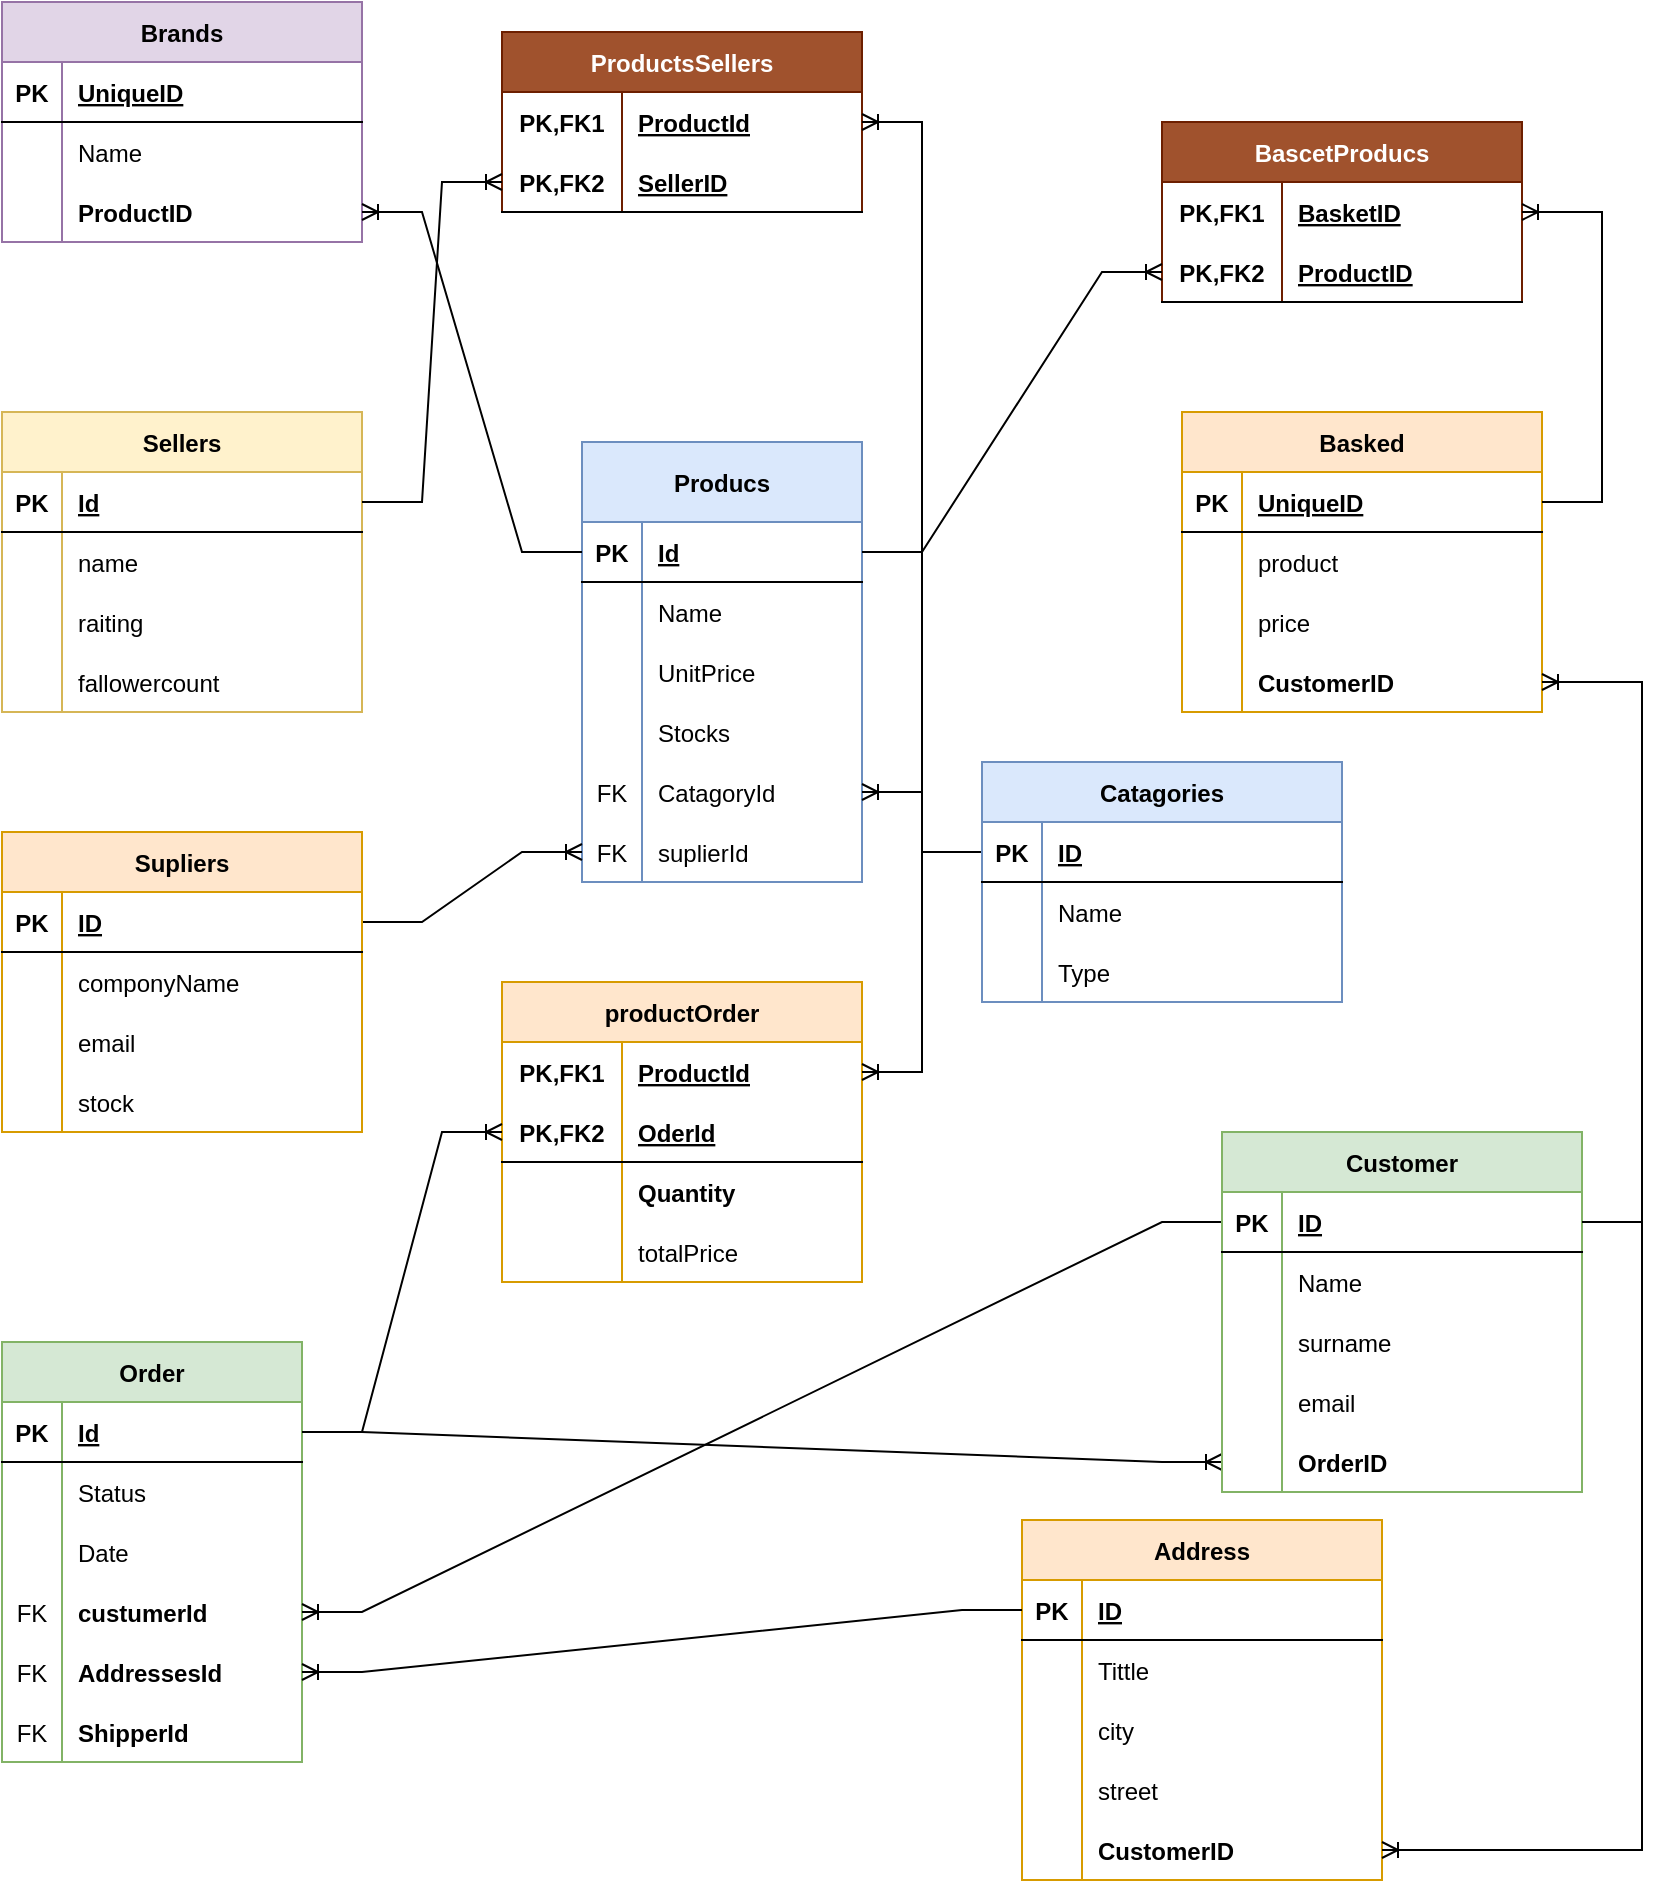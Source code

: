 <mxfile version="20.6.0" type="github">
  <diagram id="Ud2rKPK2SDvE_ar9SEhM" name="Page-1">
    <mxGraphModel dx="865" dy="551" grid="1" gridSize="10" guides="1" tooltips="1" connect="1" arrows="1" fold="1" page="1" pageScale="1" pageWidth="827" pageHeight="1169" math="0" shadow="0">
      <root>
        <mxCell id="0" />
        <mxCell id="1" parent="0" />
        <mxCell id="K5BaJHrYRUYIIiu_ldEa-1" value="Producs" style="shape=table;startSize=40;container=1;collapsible=1;childLayout=tableLayout;fixedRows=1;rowLines=0;fontStyle=1;align=center;resizeLast=1;fillColor=#dae8fc;strokeColor=#6c8ebf;" parent="1" vertex="1">
          <mxGeometry x="300" y="450" width="140" height="220" as="geometry" />
        </mxCell>
        <mxCell id="K5BaJHrYRUYIIiu_ldEa-2" value="" style="shape=tableRow;horizontal=0;startSize=0;swimlaneHead=0;swimlaneBody=0;fillColor=none;collapsible=0;dropTarget=0;points=[[0,0.5],[1,0.5]];portConstraint=eastwest;top=0;left=0;right=0;bottom=1;" parent="K5BaJHrYRUYIIiu_ldEa-1" vertex="1">
          <mxGeometry y="40" width="140" height="30" as="geometry" />
        </mxCell>
        <mxCell id="K5BaJHrYRUYIIiu_ldEa-3" value="PK" style="shape=partialRectangle;connectable=0;fillColor=none;top=0;left=0;bottom=0;right=0;fontStyle=1;overflow=hidden;" parent="K5BaJHrYRUYIIiu_ldEa-2" vertex="1">
          <mxGeometry width="30" height="30" as="geometry">
            <mxRectangle width="30" height="30" as="alternateBounds" />
          </mxGeometry>
        </mxCell>
        <mxCell id="K5BaJHrYRUYIIiu_ldEa-4" value="Id" style="shape=partialRectangle;connectable=0;fillColor=none;top=0;left=0;bottom=0;right=0;align=left;spacingLeft=6;fontStyle=5;overflow=hidden;" parent="K5BaJHrYRUYIIiu_ldEa-2" vertex="1">
          <mxGeometry x="30" width="110" height="30" as="geometry">
            <mxRectangle width="110" height="30" as="alternateBounds" />
          </mxGeometry>
        </mxCell>
        <mxCell id="K5BaJHrYRUYIIiu_ldEa-5" value="" style="shape=tableRow;horizontal=0;startSize=0;swimlaneHead=0;swimlaneBody=0;fillColor=none;collapsible=0;dropTarget=0;points=[[0,0.5],[1,0.5]];portConstraint=eastwest;top=0;left=0;right=0;bottom=0;" parent="K5BaJHrYRUYIIiu_ldEa-1" vertex="1">
          <mxGeometry y="70" width="140" height="30" as="geometry" />
        </mxCell>
        <mxCell id="K5BaJHrYRUYIIiu_ldEa-6" value="" style="shape=partialRectangle;connectable=0;fillColor=none;top=0;left=0;bottom=0;right=0;editable=1;overflow=hidden;" parent="K5BaJHrYRUYIIiu_ldEa-5" vertex="1">
          <mxGeometry width="30" height="30" as="geometry">
            <mxRectangle width="30" height="30" as="alternateBounds" />
          </mxGeometry>
        </mxCell>
        <mxCell id="K5BaJHrYRUYIIiu_ldEa-7" value="Name" style="shape=partialRectangle;connectable=0;fillColor=none;top=0;left=0;bottom=0;right=0;align=left;spacingLeft=6;overflow=hidden;" parent="K5BaJHrYRUYIIiu_ldEa-5" vertex="1">
          <mxGeometry x="30" width="110" height="30" as="geometry">
            <mxRectangle width="110" height="30" as="alternateBounds" />
          </mxGeometry>
        </mxCell>
        <mxCell id="K5BaJHrYRUYIIiu_ldEa-8" value="" style="shape=tableRow;horizontal=0;startSize=0;swimlaneHead=0;swimlaneBody=0;fillColor=none;collapsible=0;dropTarget=0;points=[[0,0.5],[1,0.5]];portConstraint=eastwest;top=0;left=0;right=0;bottom=0;" parent="K5BaJHrYRUYIIiu_ldEa-1" vertex="1">
          <mxGeometry y="100" width="140" height="30" as="geometry" />
        </mxCell>
        <mxCell id="K5BaJHrYRUYIIiu_ldEa-9" value="" style="shape=partialRectangle;connectable=0;fillColor=none;top=0;left=0;bottom=0;right=0;editable=1;overflow=hidden;" parent="K5BaJHrYRUYIIiu_ldEa-8" vertex="1">
          <mxGeometry width="30" height="30" as="geometry">
            <mxRectangle width="30" height="30" as="alternateBounds" />
          </mxGeometry>
        </mxCell>
        <mxCell id="K5BaJHrYRUYIIiu_ldEa-10" value="UnitPrice" style="shape=partialRectangle;connectable=0;fillColor=none;top=0;left=0;bottom=0;right=0;align=left;spacingLeft=6;overflow=hidden;" parent="K5BaJHrYRUYIIiu_ldEa-8" vertex="1">
          <mxGeometry x="30" width="110" height="30" as="geometry">
            <mxRectangle width="110" height="30" as="alternateBounds" />
          </mxGeometry>
        </mxCell>
        <mxCell id="K5BaJHrYRUYIIiu_ldEa-11" value="" style="shape=tableRow;horizontal=0;startSize=0;swimlaneHead=0;swimlaneBody=0;fillColor=none;collapsible=0;dropTarget=0;points=[[0,0.5],[1,0.5]];portConstraint=eastwest;top=0;left=0;right=0;bottom=0;" parent="K5BaJHrYRUYIIiu_ldEa-1" vertex="1">
          <mxGeometry y="130" width="140" height="30" as="geometry" />
        </mxCell>
        <mxCell id="K5BaJHrYRUYIIiu_ldEa-12" value="" style="shape=partialRectangle;connectable=0;fillColor=none;top=0;left=0;bottom=0;right=0;editable=1;overflow=hidden;" parent="K5BaJHrYRUYIIiu_ldEa-11" vertex="1">
          <mxGeometry width="30" height="30" as="geometry">
            <mxRectangle width="30" height="30" as="alternateBounds" />
          </mxGeometry>
        </mxCell>
        <mxCell id="K5BaJHrYRUYIIiu_ldEa-13" value="Stocks" style="shape=partialRectangle;connectable=0;fillColor=none;top=0;left=0;bottom=0;right=0;align=left;spacingLeft=6;overflow=hidden;" parent="K5BaJHrYRUYIIiu_ldEa-11" vertex="1">
          <mxGeometry x="30" width="110" height="30" as="geometry">
            <mxRectangle width="110" height="30" as="alternateBounds" />
          </mxGeometry>
        </mxCell>
        <mxCell id="K5BaJHrYRUYIIiu_ldEa-14" value="" style="shape=tableRow;horizontal=0;startSize=0;swimlaneHead=0;swimlaneBody=0;fillColor=none;collapsible=0;dropTarget=0;points=[[0,0.5],[1,0.5]];portConstraint=eastwest;top=0;left=0;right=0;bottom=0;" parent="K5BaJHrYRUYIIiu_ldEa-1" vertex="1">
          <mxGeometry y="160" width="140" height="30" as="geometry" />
        </mxCell>
        <mxCell id="K5BaJHrYRUYIIiu_ldEa-15" value="FK" style="shape=partialRectangle;connectable=0;fillColor=none;top=0;left=0;bottom=0;right=0;editable=1;overflow=hidden;" parent="K5BaJHrYRUYIIiu_ldEa-14" vertex="1">
          <mxGeometry width="30" height="30" as="geometry">
            <mxRectangle width="30" height="30" as="alternateBounds" />
          </mxGeometry>
        </mxCell>
        <mxCell id="K5BaJHrYRUYIIiu_ldEa-16" value="CatagoryId" style="shape=partialRectangle;connectable=0;fillColor=none;top=0;left=0;bottom=0;right=0;align=left;spacingLeft=6;overflow=hidden;" parent="K5BaJHrYRUYIIiu_ldEa-14" vertex="1">
          <mxGeometry x="30" width="110" height="30" as="geometry">
            <mxRectangle width="110" height="30" as="alternateBounds" />
          </mxGeometry>
        </mxCell>
        <mxCell id="K5BaJHrYRUYIIiu_ldEa-17" value="" style="shape=tableRow;horizontal=0;startSize=0;swimlaneHead=0;swimlaneBody=0;fillColor=none;collapsible=0;dropTarget=0;points=[[0,0.5],[1,0.5]];portConstraint=eastwest;top=0;left=0;right=0;bottom=0;" parent="K5BaJHrYRUYIIiu_ldEa-1" vertex="1">
          <mxGeometry y="190" width="140" height="30" as="geometry" />
        </mxCell>
        <mxCell id="K5BaJHrYRUYIIiu_ldEa-18" value="FK" style="shape=partialRectangle;connectable=0;fillColor=none;top=0;left=0;bottom=0;right=0;editable=1;overflow=hidden;" parent="K5BaJHrYRUYIIiu_ldEa-17" vertex="1">
          <mxGeometry width="30" height="30" as="geometry">
            <mxRectangle width="30" height="30" as="alternateBounds" />
          </mxGeometry>
        </mxCell>
        <mxCell id="K5BaJHrYRUYIIiu_ldEa-19" value="suplierId" style="shape=partialRectangle;connectable=0;fillColor=none;top=0;left=0;bottom=0;right=0;align=left;spacingLeft=6;overflow=hidden;" parent="K5BaJHrYRUYIIiu_ldEa-17" vertex="1">
          <mxGeometry x="30" width="110" height="30" as="geometry">
            <mxRectangle width="110" height="30" as="alternateBounds" />
          </mxGeometry>
        </mxCell>
        <mxCell id="K5BaJHrYRUYIIiu_ldEa-20" value="Order" style="shape=table;startSize=30;container=1;collapsible=1;childLayout=tableLayout;fixedRows=1;rowLines=0;fontStyle=1;align=center;resizeLast=1;fillColor=#d5e8d4;strokeColor=#82b366;" parent="1" vertex="1">
          <mxGeometry x="10" y="900" width="150" height="210" as="geometry" />
        </mxCell>
        <mxCell id="K5BaJHrYRUYIIiu_ldEa-21" value="" style="shape=tableRow;horizontal=0;startSize=0;swimlaneHead=0;swimlaneBody=0;fillColor=none;collapsible=0;dropTarget=0;points=[[0,0.5],[1,0.5]];portConstraint=eastwest;top=0;left=0;right=0;bottom=1;" parent="K5BaJHrYRUYIIiu_ldEa-20" vertex="1">
          <mxGeometry y="30" width="150" height="30" as="geometry" />
        </mxCell>
        <mxCell id="K5BaJHrYRUYIIiu_ldEa-22" value="PK" style="shape=partialRectangle;connectable=0;fillColor=none;top=0;left=0;bottom=0;right=0;fontStyle=1;overflow=hidden;" parent="K5BaJHrYRUYIIiu_ldEa-21" vertex="1">
          <mxGeometry width="30" height="30" as="geometry">
            <mxRectangle width="30" height="30" as="alternateBounds" />
          </mxGeometry>
        </mxCell>
        <mxCell id="K5BaJHrYRUYIIiu_ldEa-23" value="Id" style="shape=partialRectangle;connectable=0;fillColor=none;top=0;left=0;bottom=0;right=0;align=left;spacingLeft=6;fontStyle=5;overflow=hidden;" parent="K5BaJHrYRUYIIiu_ldEa-21" vertex="1">
          <mxGeometry x="30" width="120" height="30" as="geometry">
            <mxRectangle width="120" height="30" as="alternateBounds" />
          </mxGeometry>
        </mxCell>
        <mxCell id="K5BaJHrYRUYIIiu_ldEa-24" value="" style="shape=tableRow;horizontal=0;startSize=0;swimlaneHead=0;swimlaneBody=0;fillColor=none;collapsible=0;dropTarget=0;points=[[0,0.5],[1,0.5]];portConstraint=eastwest;top=0;left=0;right=0;bottom=0;" parent="K5BaJHrYRUYIIiu_ldEa-20" vertex="1">
          <mxGeometry y="60" width="150" height="30" as="geometry" />
        </mxCell>
        <mxCell id="K5BaJHrYRUYIIiu_ldEa-25" value="" style="shape=partialRectangle;connectable=0;fillColor=none;top=0;left=0;bottom=0;right=0;editable=1;overflow=hidden;" parent="K5BaJHrYRUYIIiu_ldEa-24" vertex="1">
          <mxGeometry width="30" height="30" as="geometry">
            <mxRectangle width="30" height="30" as="alternateBounds" />
          </mxGeometry>
        </mxCell>
        <mxCell id="K5BaJHrYRUYIIiu_ldEa-26" value="Status" style="shape=partialRectangle;connectable=0;fillColor=none;top=0;left=0;bottom=0;right=0;align=left;spacingLeft=6;overflow=hidden;" parent="K5BaJHrYRUYIIiu_ldEa-24" vertex="1">
          <mxGeometry x="30" width="120" height="30" as="geometry">
            <mxRectangle width="120" height="30" as="alternateBounds" />
          </mxGeometry>
        </mxCell>
        <mxCell id="K5BaJHrYRUYIIiu_ldEa-27" value="" style="shape=tableRow;horizontal=0;startSize=0;swimlaneHead=0;swimlaneBody=0;fillColor=none;collapsible=0;dropTarget=0;points=[[0,0.5],[1,0.5]];portConstraint=eastwest;top=0;left=0;right=0;bottom=0;" parent="K5BaJHrYRUYIIiu_ldEa-20" vertex="1">
          <mxGeometry y="90" width="150" height="30" as="geometry" />
        </mxCell>
        <mxCell id="K5BaJHrYRUYIIiu_ldEa-28" value="" style="shape=partialRectangle;connectable=0;fillColor=none;top=0;left=0;bottom=0;right=0;editable=1;overflow=hidden;" parent="K5BaJHrYRUYIIiu_ldEa-27" vertex="1">
          <mxGeometry width="30" height="30" as="geometry">
            <mxRectangle width="30" height="30" as="alternateBounds" />
          </mxGeometry>
        </mxCell>
        <mxCell id="K5BaJHrYRUYIIiu_ldEa-29" value="Date" style="shape=partialRectangle;connectable=0;fillColor=none;top=0;left=0;bottom=0;right=0;align=left;spacingLeft=6;overflow=hidden;" parent="K5BaJHrYRUYIIiu_ldEa-27" vertex="1">
          <mxGeometry x="30" width="120" height="30" as="geometry">
            <mxRectangle width="120" height="30" as="alternateBounds" />
          </mxGeometry>
        </mxCell>
        <mxCell id="K5BaJHrYRUYIIiu_ldEa-30" value="" style="shape=tableRow;horizontal=0;startSize=0;swimlaneHead=0;swimlaneBody=0;fillColor=none;collapsible=0;dropTarget=0;points=[[0,0.5],[1,0.5]];portConstraint=eastwest;top=0;left=0;right=0;bottom=0;" parent="K5BaJHrYRUYIIiu_ldEa-20" vertex="1">
          <mxGeometry y="120" width="150" height="30" as="geometry" />
        </mxCell>
        <mxCell id="K5BaJHrYRUYIIiu_ldEa-31" value="FK" style="shape=partialRectangle;connectable=0;fillColor=none;top=0;left=0;bottom=0;right=0;editable=1;overflow=hidden;" parent="K5BaJHrYRUYIIiu_ldEa-30" vertex="1">
          <mxGeometry width="30" height="30" as="geometry">
            <mxRectangle width="30" height="30" as="alternateBounds" />
          </mxGeometry>
        </mxCell>
        <mxCell id="K5BaJHrYRUYIIiu_ldEa-32" value="custumerId" style="shape=partialRectangle;connectable=0;fillColor=none;top=0;left=0;bottom=0;right=0;align=left;spacingLeft=6;overflow=hidden;fontStyle=1" parent="K5BaJHrYRUYIIiu_ldEa-30" vertex="1">
          <mxGeometry x="30" width="120" height="30" as="geometry">
            <mxRectangle width="120" height="30" as="alternateBounds" />
          </mxGeometry>
        </mxCell>
        <mxCell id="K5BaJHrYRUYIIiu_ldEa-33" value="" style="shape=tableRow;horizontal=0;startSize=0;swimlaneHead=0;swimlaneBody=0;fillColor=none;collapsible=0;dropTarget=0;points=[[0,0.5],[1,0.5]];portConstraint=eastwest;top=0;left=0;right=0;bottom=0;" parent="K5BaJHrYRUYIIiu_ldEa-20" vertex="1">
          <mxGeometry y="150" width="150" height="30" as="geometry" />
        </mxCell>
        <mxCell id="K5BaJHrYRUYIIiu_ldEa-34" value="FK" style="shape=partialRectangle;connectable=0;fillColor=none;top=0;left=0;bottom=0;right=0;editable=1;overflow=hidden;" parent="K5BaJHrYRUYIIiu_ldEa-33" vertex="1">
          <mxGeometry width="30" height="30" as="geometry">
            <mxRectangle width="30" height="30" as="alternateBounds" />
          </mxGeometry>
        </mxCell>
        <mxCell id="K5BaJHrYRUYIIiu_ldEa-35" value="AddressesId" style="shape=partialRectangle;connectable=0;fillColor=none;top=0;left=0;bottom=0;right=0;align=left;spacingLeft=6;overflow=hidden;fontStyle=1" parent="K5BaJHrYRUYIIiu_ldEa-33" vertex="1">
          <mxGeometry x="30" width="120" height="30" as="geometry">
            <mxRectangle width="120" height="30" as="alternateBounds" />
          </mxGeometry>
        </mxCell>
        <mxCell id="K5BaJHrYRUYIIiu_ldEa-36" value="" style="shape=tableRow;horizontal=0;startSize=0;swimlaneHead=0;swimlaneBody=0;fillColor=none;collapsible=0;dropTarget=0;points=[[0,0.5],[1,0.5]];portConstraint=eastwest;top=0;left=0;right=0;bottom=0;" parent="K5BaJHrYRUYIIiu_ldEa-20" vertex="1">
          <mxGeometry y="180" width="150" height="30" as="geometry" />
        </mxCell>
        <mxCell id="K5BaJHrYRUYIIiu_ldEa-37" value="FK" style="shape=partialRectangle;connectable=0;fillColor=none;top=0;left=0;bottom=0;right=0;editable=1;overflow=hidden;" parent="K5BaJHrYRUYIIiu_ldEa-36" vertex="1">
          <mxGeometry width="30" height="30" as="geometry">
            <mxRectangle width="30" height="30" as="alternateBounds" />
          </mxGeometry>
        </mxCell>
        <mxCell id="K5BaJHrYRUYIIiu_ldEa-38" value="ShipperId" style="shape=partialRectangle;connectable=0;fillColor=none;top=0;left=0;bottom=0;right=0;align=left;spacingLeft=6;overflow=hidden;fontStyle=1" parent="K5BaJHrYRUYIIiu_ldEa-36" vertex="1">
          <mxGeometry x="30" width="120" height="30" as="geometry">
            <mxRectangle width="120" height="30" as="alternateBounds" />
          </mxGeometry>
        </mxCell>
        <mxCell id="K5BaJHrYRUYIIiu_ldEa-93" value="BascetProducs" style="shape=table;startSize=30;container=1;collapsible=1;childLayout=tableLayout;fixedRows=1;rowLines=0;fontStyle=1;align=center;resizeLast=1;fillColor=#a0522d;fontColor=#ffffff;strokeColor=#6D1F00;" parent="1" vertex="1">
          <mxGeometry x="590" y="290" width="180" height="90" as="geometry" />
        </mxCell>
        <mxCell id="K5BaJHrYRUYIIiu_ldEa-94" value="" style="shape=tableRow;horizontal=0;startSize=0;swimlaneHead=0;swimlaneBody=0;fillColor=none;collapsible=0;dropTarget=0;points=[[0,0.5],[1,0.5]];portConstraint=eastwest;top=0;left=0;right=0;bottom=0;" parent="K5BaJHrYRUYIIiu_ldEa-93" vertex="1">
          <mxGeometry y="30" width="180" height="30" as="geometry" />
        </mxCell>
        <mxCell id="K5BaJHrYRUYIIiu_ldEa-95" value="PK,FK1" style="shape=partialRectangle;connectable=0;fillColor=none;top=0;left=0;bottom=0;right=0;fontStyle=1;overflow=hidden;" parent="K5BaJHrYRUYIIiu_ldEa-94" vertex="1">
          <mxGeometry width="60" height="30" as="geometry">
            <mxRectangle width="60" height="30" as="alternateBounds" />
          </mxGeometry>
        </mxCell>
        <mxCell id="K5BaJHrYRUYIIiu_ldEa-96" value="BasketID" style="shape=partialRectangle;connectable=0;fillColor=none;top=0;left=0;bottom=0;right=0;align=left;spacingLeft=6;fontStyle=5;overflow=hidden;" parent="K5BaJHrYRUYIIiu_ldEa-94" vertex="1">
          <mxGeometry x="60" width="120" height="30" as="geometry">
            <mxRectangle width="120" height="30" as="alternateBounds" />
          </mxGeometry>
        </mxCell>
        <mxCell id="K5BaJHrYRUYIIiu_ldEa-97" value="" style="shape=tableRow;horizontal=0;startSize=0;swimlaneHead=0;swimlaneBody=0;fillColor=none;collapsible=0;dropTarget=0;points=[[0,0.5],[1,0.5]];portConstraint=eastwest;top=0;left=0;right=0;bottom=1;" parent="K5BaJHrYRUYIIiu_ldEa-93" vertex="1">
          <mxGeometry y="60" width="180" height="30" as="geometry" />
        </mxCell>
        <mxCell id="K5BaJHrYRUYIIiu_ldEa-98" value="PK,FK2" style="shape=partialRectangle;connectable=0;fillColor=none;top=0;left=0;bottom=0;right=0;fontStyle=1;overflow=hidden;" parent="K5BaJHrYRUYIIiu_ldEa-97" vertex="1">
          <mxGeometry width="60" height="30" as="geometry">
            <mxRectangle width="60" height="30" as="alternateBounds" />
          </mxGeometry>
        </mxCell>
        <mxCell id="K5BaJHrYRUYIIiu_ldEa-99" value="ProductID" style="shape=partialRectangle;connectable=0;fillColor=none;top=0;left=0;bottom=0;right=0;align=left;spacingLeft=6;fontStyle=5;overflow=hidden;" parent="K5BaJHrYRUYIIiu_ldEa-97" vertex="1">
          <mxGeometry x="60" width="120" height="30" as="geometry">
            <mxRectangle width="120" height="30" as="alternateBounds" />
          </mxGeometry>
        </mxCell>
        <mxCell id="K5BaJHrYRUYIIiu_ldEa-119" value="Address" style="shape=table;startSize=30;container=1;collapsible=1;childLayout=tableLayout;fixedRows=1;rowLines=0;fontStyle=1;align=center;resizeLast=1;fillColor=#ffe6cc;strokeColor=#d79b00;" parent="1" vertex="1">
          <mxGeometry x="520" y="989" width="180" height="180" as="geometry" />
        </mxCell>
        <mxCell id="K5BaJHrYRUYIIiu_ldEa-120" value="" style="shape=tableRow;horizontal=0;startSize=0;swimlaneHead=0;swimlaneBody=0;fillColor=none;collapsible=0;dropTarget=0;points=[[0,0.5],[1,0.5]];portConstraint=eastwest;top=0;left=0;right=0;bottom=1;" parent="K5BaJHrYRUYIIiu_ldEa-119" vertex="1">
          <mxGeometry y="30" width="180" height="30" as="geometry" />
        </mxCell>
        <mxCell id="K5BaJHrYRUYIIiu_ldEa-121" value="PK" style="shape=partialRectangle;connectable=0;fillColor=none;top=0;left=0;bottom=0;right=0;fontStyle=1;overflow=hidden;" parent="K5BaJHrYRUYIIiu_ldEa-120" vertex="1">
          <mxGeometry width="30" height="30" as="geometry">
            <mxRectangle width="30" height="30" as="alternateBounds" />
          </mxGeometry>
        </mxCell>
        <mxCell id="K5BaJHrYRUYIIiu_ldEa-122" value="ID" style="shape=partialRectangle;connectable=0;fillColor=none;top=0;left=0;bottom=0;right=0;align=left;spacingLeft=6;fontStyle=5;overflow=hidden;" parent="K5BaJHrYRUYIIiu_ldEa-120" vertex="1">
          <mxGeometry x="30" width="150" height="30" as="geometry">
            <mxRectangle width="150" height="30" as="alternateBounds" />
          </mxGeometry>
        </mxCell>
        <mxCell id="K5BaJHrYRUYIIiu_ldEa-123" value="" style="shape=tableRow;horizontal=0;startSize=0;swimlaneHead=0;swimlaneBody=0;fillColor=none;collapsible=0;dropTarget=0;points=[[0,0.5],[1,0.5]];portConstraint=eastwest;top=0;left=0;right=0;bottom=0;" parent="K5BaJHrYRUYIIiu_ldEa-119" vertex="1">
          <mxGeometry y="60" width="180" height="30" as="geometry" />
        </mxCell>
        <mxCell id="K5BaJHrYRUYIIiu_ldEa-124" value="" style="shape=partialRectangle;connectable=0;fillColor=none;top=0;left=0;bottom=0;right=0;editable=1;overflow=hidden;" parent="K5BaJHrYRUYIIiu_ldEa-123" vertex="1">
          <mxGeometry width="30" height="30" as="geometry">
            <mxRectangle width="30" height="30" as="alternateBounds" />
          </mxGeometry>
        </mxCell>
        <mxCell id="K5BaJHrYRUYIIiu_ldEa-125" value="Tittle" style="shape=partialRectangle;connectable=0;fillColor=none;top=0;left=0;bottom=0;right=0;align=left;spacingLeft=6;overflow=hidden;" parent="K5BaJHrYRUYIIiu_ldEa-123" vertex="1">
          <mxGeometry x="30" width="150" height="30" as="geometry">
            <mxRectangle width="150" height="30" as="alternateBounds" />
          </mxGeometry>
        </mxCell>
        <mxCell id="K5BaJHrYRUYIIiu_ldEa-126" value="" style="shape=tableRow;horizontal=0;startSize=0;swimlaneHead=0;swimlaneBody=0;fillColor=none;collapsible=0;dropTarget=0;points=[[0,0.5],[1,0.5]];portConstraint=eastwest;top=0;left=0;right=0;bottom=0;" parent="K5BaJHrYRUYIIiu_ldEa-119" vertex="1">
          <mxGeometry y="90" width="180" height="30" as="geometry" />
        </mxCell>
        <mxCell id="K5BaJHrYRUYIIiu_ldEa-127" value="" style="shape=partialRectangle;connectable=0;fillColor=none;top=0;left=0;bottom=0;right=0;editable=1;overflow=hidden;" parent="K5BaJHrYRUYIIiu_ldEa-126" vertex="1">
          <mxGeometry width="30" height="30" as="geometry">
            <mxRectangle width="30" height="30" as="alternateBounds" />
          </mxGeometry>
        </mxCell>
        <mxCell id="K5BaJHrYRUYIIiu_ldEa-128" value="city" style="shape=partialRectangle;connectable=0;fillColor=none;top=0;left=0;bottom=0;right=0;align=left;spacingLeft=6;overflow=hidden;" parent="K5BaJHrYRUYIIiu_ldEa-126" vertex="1">
          <mxGeometry x="30" width="150" height="30" as="geometry">
            <mxRectangle width="150" height="30" as="alternateBounds" />
          </mxGeometry>
        </mxCell>
        <mxCell id="K5BaJHrYRUYIIiu_ldEa-129" value="" style="shape=tableRow;horizontal=0;startSize=0;swimlaneHead=0;swimlaneBody=0;fillColor=none;collapsible=0;dropTarget=0;points=[[0,0.5],[1,0.5]];portConstraint=eastwest;top=0;left=0;right=0;bottom=0;" parent="K5BaJHrYRUYIIiu_ldEa-119" vertex="1">
          <mxGeometry y="120" width="180" height="30" as="geometry" />
        </mxCell>
        <mxCell id="K5BaJHrYRUYIIiu_ldEa-130" value="" style="shape=partialRectangle;connectable=0;fillColor=none;top=0;left=0;bottom=0;right=0;editable=1;overflow=hidden;" parent="K5BaJHrYRUYIIiu_ldEa-129" vertex="1">
          <mxGeometry width="30" height="30" as="geometry">
            <mxRectangle width="30" height="30" as="alternateBounds" />
          </mxGeometry>
        </mxCell>
        <mxCell id="K5BaJHrYRUYIIiu_ldEa-131" value="street" style="shape=partialRectangle;connectable=0;fillColor=none;top=0;left=0;bottom=0;right=0;align=left;spacingLeft=6;overflow=hidden;" parent="K5BaJHrYRUYIIiu_ldEa-129" vertex="1">
          <mxGeometry x="30" width="150" height="30" as="geometry">
            <mxRectangle width="150" height="30" as="alternateBounds" />
          </mxGeometry>
        </mxCell>
        <mxCell id="K5BaJHrYRUYIIiu_ldEa-236" value="" style="shape=tableRow;horizontal=0;startSize=0;swimlaneHead=0;swimlaneBody=0;fillColor=none;collapsible=0;dropTarget=0;points=[[0,0.5],[1,0.5]];portConstraint=eastwest;top=0;left=0;right=0;bottom=0;" parent="K5BaJHrYRUYIIiu_ldEa-119" vertex="1">
          <mxGeometry y="150" width="180" height="30" as="geometry" />
        </mxCell>
        <mxCell id="K5BaJHrYRUYIIiu_ldEa-237" value="" style="shape=partialRectangle;connectable=0;fillColor=none;top=0;left=0;bottom=0;right=0;editable=1;overflow=hidden;" parent="K5BaJHrYRUYIIiu_ldEa-236" vertex="1">
          <mxGeometry width="30" height="30" as="geometry">
            <mxRectangle width="30" height="30" as="alternateBounds" />
          </mxGeometry>
        </mxCell>
        <mxCell id="K5BaJHrYRUYIIiu_ldEa-238" value="CustomerID" style="shape=partialRectangle;connectable=0;fillColor=none;top=0;left=0;bottom=0;right=0;align=left;spacingLeft=6;overflow=hidden;fontStyle=1" parent="K5BaJHrYRUYIIiu_ldEa-236" vertex="1">
          <mxGeometry x="30" width="150" height="30" as="geometry">
            <mxRectangle width="150" height="30" as="alternateBounds" />
          </mxGeometry>
        </mxCell>
        <mxCell id="kabIu7NqHB5DfWP7d_qM-1" style="edgeStyle=orthogonalEdgeStyle;rounded=0;orthogonalLoop=1;jettySize=auto;html=1;exitX=1;exitY=0.5;exitDx=0;exitDy=0;" parent="K5BaJHrYRUYIIiu_ldEa-119" source="K5BaJHrYRUYIIiu_ldEa-236" target="K5BaJHrYRUYIIiu_ldEa-236" edge="1">
          <mxGeometry relative="1" as="geometry" />
        </mxCell>
        <mxCell id="K5BaJHrYRUYIIiu_ldEa-161" value="Sellers" style="shape=table;startSize=30;container=1;collapsible=1;childLayout=tableLayout;fixedRows=1;rowLines=0;fontStyle=1;align=center;resizeLast=1;fillColor=#fff2cc;strokeColor=#d6b656;" parent="1" vertex="1">
          <mxGeometry x="10" y="435" width="180" height="150" as="geometry" />
        </mxCell>
        <mxCell id="K5BaJHrYRUYIIiu_ldEa-162" value="" style="shape=tableRow;horizontal=0;startSize=0;swimlaneHead=0;swimlaneBody=0;fillColor=none;collapsible=0;dropTarget=0;points=[[0,0.5],[1,0.5]];portConstraint=eastwest;top=0;left=0;right=0;bottom=1;" parent="K5BaJHrYRUYIIiu_ldEa-161" vertex="1">
          <mxGeometry y="30" width="180" height="30" as="geometry" />
        </mxCell>
        <mxCell id="K5BaJHrYRUYIIiu_ldEa-163" value="PK" style="shape=partialRectangle;connectable=0;fillColor=none;top=0;left=0;bottom=0;right=0;fontStyle=1;overflow=hidden;" parent="K5BaJHrYRUYIIiu_ldEa-162" vertex="1">
          <mxGeometry width="30" height="30" as="geometry">
            <mxRectangle width="30" height="30" as="alternateBounds" />
          </mxGeometry>
        </mxCell>
        <mxCell id="K5BaJHrYRUYIIiu_ldEa-164" value="Id" style="shape=partialRectangle;connectable=0;fillColor=none;top=0;left=0;bottom=0;right=0;align=left;spacingLeft=6;fontStyle=5;overflow=hidden;" parent="K5BaJHrYRUYIIiu_ldEa-162" vertex="1">
          <mxGeometry x="30" width="150" height="30" as="geometry">
            <mxRectangle width="150" height="30" as="alternateBounds" />
          </mxGeometry>
        </mxCell>
        <mxCell id="K5BaJHrYRUYIIiu_ldEa-165" value="" style="shape=tableRow;horizontal=0;startSize=0;swimlaneHead=0;swimlaneBody=0;fillColor=none;collapsible=0;dropTarget=0;points=[[0,0.5],[1,0.5]];portConstraint=eastwest;top=0;left=0;right=0;bottom=0;" parent="K5BaJHrYRUYIIiu_ldEa-161" vertex="1">
          <mxGeometry y="60" width="180" height="30" as="geometry" />
        </mxCell>
        <mxCell id="K5BaJHrYRUYIIiu_ldEa-166" value="" style="shape=partialRectangle;connectable=0;fillColor=none;top=0;left=0;bottom=0;right=0;editable=1;overflow=hidden;" parent="K5BaJHrYRUYIIiu_ldEa-165" vertex="1">
          <mxGeometry width="30" height="30" as="geometry">
            <mxRectangle width="30" height="30" as="alternateBounds" />
          </mxGeometry>
        </mxCell>
        <mxCell id="K5BaJHrYRUYIIiu_ldEa-167" value="name" style="shape=partialRectangle;connectable=0;fillColor=none;top=0;left=0;bottom=0;right=0;align=left;spacingLeft=6;overflow=hidden;" parent="K5BaJHrYRUYIIiu_ldEa-165" vertex="1">
          <mxGeometry x="30" width="150" height="30" as="geometry">
            <mxRectangle width="150" height="30" as="alternateBounds" />
          </mxGeometry>
        </mxCell>
        <mxCell id="K5BaJHrYRUYIIiu_ldEa-168" value="" style="shape=tableRow;horizontal=0;startSize=0;swimlaneHead=0;swimlaneBody=0;fillColor=none;collapsible=0;dropTarget=0;points=[[0,0.5],[1,0.5]];portConstraint=eastwest;top=0;left=0;right=0;bottom=0;" parent="K5BaJHrYRUYIIiu_ldEa-161" vertex="1">
          <mxGeometry y="90" width="180" height="30" as="geometry" />
        </mxCell>
        <mxCell id="K5BaJHrYRUYIIiu_ldEa-169" value="" style="shape=partialRectangle;connectable=0;fillColor=none;top=0;left=0;bottom=0;right=0;editable=1;overflow=hidden;" parent="K5BaJHrYRUYIIiu_ldEa-168" vertex="1">
          <mxGeometry width="30" height="30" as="geometry">
            <mxRectangle width="30" height="30" as="alternateBounds" />
          </mxGeometry>
        </mxCell>
        <mxCell id="K5BaJHrYRUYIIiu_ldEa-170" value="raiting" style="shape=partialRectangle;connectable=0;fillColor=none;top=0;left=0;bottom=0;right=0;align=left;spacingLeft=6;overflow=hidden;" parent="K5BaJHrYRUYIIiu_ldEa-168" vertex="1">
          <mxGeometry x="30" width="150" height="30" as="geometry">
            <mxRectangle width="150" height="30" as="alternateBounds" />
          </mxGeometry>
        </mxCell>
        <mxCell id="K5BaJHrYRUYIIiu_ldEa-171" value="" style="shape=tableRow;horizontal=0;startSize=0;swimlaneHead=0;swimlaneBody=0;fillColor=none;collapsible=0;dropTarget=0;points=[[0,0.5],[1,0.5]];portConstraint=eastwest;top=0;left=0;right=0;bottom=0;" parent="K5BaJHrYRUYIIiu_ldEa-161" vertex="1">
          <mxGeometry y="120" width="180" height="30" as="geometry" />
        </mxCell>
        <mxCell id="K5BaJHrYRUYIIiu_ldEa-172" value="" style="shape=partialRectangle;connectable=0;fillColor=none;top=0;left=0;bottom=0;right=0;editable=1;overflow=hidden;" parent="K5BaJHrYRUYIIiu_ldEa-171" vertex="1">
          <mxGeometry width="30" height="30" as="geometry">
            <mxRectangle width="30" height="30" as="alternateBounds" />
          </mxGeometry>
        </mxCell>
        <mxCell id="K5BaJHrYRUYIIiu_ldEa-173" value="fallowercount" style="shape=partialRectangle;connectable=0;fillColor=none;top=0;left=0;bottom=0;right=0;align=left;spacingLeft=6;overflow=hidden;" parent="K5BaJHrYRUYIIiu_ldEa-171" vertex="1">
          <mxGeometry x="30" width="150" height="30" as="geometry">
            <mxRectangle width="150" height="30" as="alternateBounds" />
          </mxGeometry>
        </mxCell>
        <mxCell id="K5BaJHrYRUYIIiu_ldEa-174" value="Brands" style="shape=table;startSize=30;container=1;collapsible=1;childLayout=tableLayout;fixedRows=1;rowLines=0;fontStyle=1;align=center;resizeLast=1;fillColor=#e1d5e7;strokeColor=#9673a6;" parent="1" vertex="1">
          <mxGeometry x="10" y="230" width="180" height="120" as="geometry" />
        </mxCell>
        <mxCell id="K5BaJHrYRUYIIiu_ldEa-175" value="" style="shape=tableRow;horizontal=0;startSize=0;swimlaneHead=0;swimlaneBody=0;fillColor=none;collapsible=0;dropTarget=0;points=[[0,0.5],[1,0.5]];portConstraint=eastwest;top=0;left=0;right=0;bottom=1;" parent="K5BaJHrYRUYIIiu_ldEa-174" vertex="1">
          <mxGeometry y="30" width="180" height="30" as="geometry" />
        </mxCell>
        <mxCell id="K5BaJHrYRUYIIiu_ldEa-176" value="PK" style="shape=partialRectangle;connectable=0;fillColor=none;top=0;left=0;bottom=0;right=0;fontStyle=1;overflow=hidden;" parent="K5BaJHrYRUYIIiu_ldEa-175" vertex="1">
          <mxGeometry width="30" height="30" as="geometry">
            <mxRectangle width="30" height="30" as="alternateBounds" />
          </mxGeometry>
        </mxCell>
        <mxCell id="K5BaJHrYRUYIIiu_ldEa-177" value="UniqueID" style="shape=partialRectangle;connectable=0;fillColor=none;top=0;left=0;bottom=0;right=0;align=left;spacingLeft=6;fontStyle=5;overflow=hidden;" parent="K5BaJHrYRUYIIiu_ldEa-175" vertex="1">
          <mxGeometry x="30" width="150" height="30" as="geometry">
            <mxRectangle width="150" height="30" as="alternateBounds" />
          </mxGeometry>
        </mxCell>
        <mxCell id="K5BaJHrYRUYIIiu_ldEa-178" value="" style="shape=tableRow;horizontal=0;startSize=0;swimlaneHead=0;swimlaneBody=0;fillColor=none;collapsible=0;dropTarget=0;points=[[0,0.5],[1,0.5]];portConstraint=eastwest;top=0;left=0;right=0;bottom=0;" parent="K5BaJHrYRUYIIiu_ldEa-174" vertex="1">
          <mxGeometry y="60" width="180" height="30" as="geometry" />
        </mxCell>
        <mxCell id="K5BaJHrYRUYIIiu_ldEa-179" value="" style="shape=partialRectangle;connectable=0;fillColor=none;top=0;left=0;bottom=0;right=0;editable=1;overflow=hidden;" parent="K5BaJHrYRUYIIiu_ldEa-178" vertex="1">
          <mxGeometry width="30" height="30" as="geometry">
            <mxRectangle width="30" height="30" as="alternateBounds" />
          </mxGeometry>
        </mxCell>
        <mxCell id="K5BaJHrYRUYIIiu_ldEa-180" value="Name" style="shape=partialRectangle;connectable=0;fillColor=none;top=0;left=0;bottom=0;right=0;align=left;spacingLeft=6;overflow=hidden;" parent="K5BaJHrYRUYIIiu_ldEa-178" vertex="1">
          <mxGeometry x="30" width="150" height="30" as="geometry">
            <mxRectangle width="150" height="30" as="alternateBounds" />
          </mxGeometry>
        </mxCell>
        <mxCell id="K5BaJHrYRUYIIiu_ldEa-181" value="" style="shape=tableRow;horizontal=0;startSize=0;swimlaneHead=0;swimlaneBody=0;fillColor=none;collapsible=0;dropTarget=0;points=[[0,0.5],[1,0.5]];portConstraint=eastwest;top=0;left=0;right=0;bottom=0;" parent="K5BaJHrYRUYIIiu_ldEa-174" vertex="1">
          <mxGeometry y="90" width="180" height="30" as="geometry" />
        </mxCell>
        <mxCell id="K5BaJHrYRUYIIiu_ldEa-182" value="" style="shape=partialRectangle;connectable=0;fillColor=none;top=0;left=0;bottom=0;right=0;editable=1;overflow=hidden;" parent="K5BaJHrYRUYIIiu_ldEa-181" vertex="1">
          <mxGeometry width="30" height="30" as="geometry">
            <mxRectangle width="30" height="30" as="alternateBounds" />
          </mxGeometry>
        </mxCell>
        <mxCell id="K5BaJHrYRUYIIiu_ldEa-183" value="ProductID" style="shape=partialRectangle;connectable=0;fillColor=none;top=0;left=0;bottom=0;right=0;align=left;spacingLeft=6;overflow=hidden;fontStyle=1" parent="K5BaJHrYRUYIIiu_ldEa-181" vertex="1">
          <mxGeometry x="30" width="150" height="30" as="geometry">
            <mxRectangle width="150" height="30" as="alternateBounds" />
          </mxGeometry>
        </mxCell>
        <mxCell id="K5BaJHrYRUYIIiu_ldEa-200" value="Basked" style="shape=table;startSize=30;container=1;collapsible=1;childLayout=tableLayout;fixedRows=1;rowLines=0;fontStyle=1;align=center;resizeLast=1;fillColor=#ffe6cc;strokeColor=#d79b00;" parent="1" vertex="1">
          <mxGeometry x="600" y="435" width="180" height="150" as="geometry" />
        </mxCell>
        <mxCell id="K5BaJHrYRUYIIiu_ldEa-201" value="" style="shape=tableRow;horizontal=0;startSize=0;swimlaneHead=0;swimlaneBody=0;fillColor=none;collapsible=0;dropTarget=0;points=[[0,0.5],[1,0.5]];portConstraint=eastwest;top=0;left=0;right=0;bottom=1;" parent="K5BaJHrYRUYIIiu_ldEa-200" vertex="1">
          <mxGeometry y="30" width="180" height="30" as="geometry" />
        </mxCell>
        <mxCell id="K5BaJHrYRUYIIiu_ldEa-202" value="PK" style="shape=partialRectangle;connectable=0;fillColor=none;top=0;left=0;bottom=0;right=0;fontStyle=1;overflow=hidden;" parent="K5BaJHrYRUYIIiu_ldEa-201" vertex="1">
          <mxGeometry width="30" height="30" as="geometry">
            <mxRectangle width="30" height="30" as="alternateBounds" />
          </mxGeometry>
        </mxCell>
        <mxCell id="K5BaJHrYRUYIIiu_ldEa-203" value="UniqueID" style="shape=partialRectangle;connectable=0;fillColor=none;top=0;left=0;bottom=0;right=0;align=left;spacingLeft=6;fontStyle=5;overflow=hidden;" parent="K5BaJHrYRUYIIiu_ldEa-201" vertex="1">
          <mxGeometry x="30" width="150" height="30" as="geometry">
            <mxRectangle width="150" height="30" as="alternateBounds" />
          </mxGeometry>
        </mxCell>
        <mxCell id="K5BaJHrYRUYIIiu_ldEa-204" value="" style="shape=tableRow;horizontal=0;startSize=0;swimlaneHead=0;swimlaneBody=0;fillColor=none;collapsible=0;dropTarget=0;points=[[0,0.5],[1,0.5]];portConstraint=eastwest;top=0;left=0;right=0;bottom=0;" parent="K5BaJHrYRUYIIiu_ldEa-200" vertex="1">
          <mxGeometry y="60" width="180" height="30" as="geometry" />
        </mxCell>
        <mxCell id="K5BaJHrYRUYIIiu_ldEa-205" value="" style="shape=partialRectangle;connectable=0;fillColor=none;top=0;left=0;bottom=0;right=0;editable=1;overflow=hidden;" parent="K5BaJHrYRUYIIiu_ldEa-204" vertex="1">
          <mxGeometry width="30" height="30" as="geometry">
            <mxRectangle width="30" height="30" as="alternateBounds" />
          </mxGeometry>
        </mxCell>
        <mxCell id="K5BaJHrYRUYIIiu_ldEa-206" value="product" style="shape=partialRectangle;connectable=0;fillColor=none;top=0;left=0;bottom=0;right=0;align=left;spacingLeft=6;overflow=hidden;" parent="K5BaJHrYRUYIIiu_ldEa-204" vertex="1">
          <mxGeometry x="30" width="150" height="30" as="geometry">
            <mxRectangle width="150" height="30" as="alternateBounds" />
          </mxGeometry>
        </mxCell>
        <mxCell id="K5BaJHrYRUYIIiu_ldEa-207" value="" style="shape=tableRow;horizontal=0;startSize=0;swimlaneHead=0;swimlaneBody=0;fillColor=none;collapsible=0;dropTarget=0;points=[[0,0.5],[1,0.5]];portConstraint=eastwest;top=0;left=0;right=0;bottom=0;" parent="K5BaJHrYRUYIIiu_ldEa-200" vertex="1">
          <mxGeometry y="90" width="180" height="30" as="geometry" />
        </mxCell>
        <mxCell id="K5BaJHrYRUYIIiu_ldEa-208" value="" style="shape=partialRectangle;connectable=0;fillColor=none;top=0;left=0;bottom=0;right=0;editable=1;overflow=hidden;" parent="K5BaJHrYRUYIIiu_ldEa-207" vertex="1">
          <mxGeometry width="30" height="30" as="geometry">
            <mxRectangle width="30" height="30" as="alternateBounds" />
          </mxGeometry>
        </mxCell>
        <mxCell id="K5BaJHrYRUYIIiu_ldEa-209" value="price" style="shape=partialRectangle;connectable=0;fillColor=none;top=0;left=0;bottom=0;right=0;align=left;spacingLeft=6;overflow=hidden;" parent="K5BaJHrYRUYIIiu_ldEa-207" vertex="1">
          <mxGeometry x="30" width="150" height="30" as="geometry">
            <mxRectangle width="150" height="30" as="alternateBounds" />
          </mxGeometry>
        </mxCell>
        <mxCell id="K5BaJHrYRUYIIiu_ldEa-210" value="" style="shape=tableRow;horizontal=0;startSize=0;swimlaneHead=0;swimlaneBody=0;fillColor=none;collapsible=0;dropTarget=0;points=[[0,0.5],[1,0.5]];portConstraint=eastwest;top=0;left=0;right=0;bottom=0;" parent="K5BaJHrYRUYIIiu_ldEa-200" vertex="1">
          <mxGeometry y="120" width="180" height="30" as="geometry" />
        </mxCell>
        <mxCell id="K5BaJHrYRUYIIiu_ldEa-211" value="" style="shape=partialRectangle;connectable=0;fillColor=none;top=0;left=0;bottom=0;right=0;editable=1;overflow=hidden;" parent="K5BaJHrYRUYIIiu_ldEa-210" vertex="1">
          <mxGeometry width="30" height="30" as="geometry">
            <mxRectangle width="30" height="30" as="alternateBounds" />
          </mxGeometry>
        </mxCell>
        <mxCell id="K5BaJHrYRUYIIiu_ldEa-212" value="CustomerID" style="shape=partialRectangle;connectable=0;fillColor=none;top=0;left=0;bottom=0;right=0;align=left;spacingLeft=6;overflow=hidden;fontStyle=1" parent="K5BaJHrYRUYIIiu_ldEa-210" vertex="1">
          <mxGeometry x="30" width="150" height="30" as="geometry">
            <mxRectangle width="150" height="30" as="alternateBounds" />
          </mxGeometry>
        </mxCell>
        <mxCell id="K5BaJHrYRUYIIiu_ldEa-213" value="ProductsSellers" style="shape=table;startSize=30;container=1;collapsible=1;childLayout=tableLayout;fixedRows=1;rowLines=0;fontStyle=1;align=center;resizeLast=1;fillColor=#a0522d;fontColor=#ffffff;strokeColor=#6D1F00;" parent="1" vertex="1">
          <mxGeometry x="260" y="245" width="180" height="90" as="geometry" />
        </mxCell>
        <mxCell id="K5BaJHrYRUYIIiu_ldEa-214" value="" style="shape=tableRow;horizontal=0;startSize=0;swimlaneHead=0;swimlaneBody=0;fillColor=none;collapsible=0;dropTarget=0;points=[[0,0.5],[1,0.5]];portConstraint=eastwest;top=0;left=0;right=0;bottom=0;" parent="K5BaJHrYRUYIIiu_ldEa-213" vertex="1">
          <mxGeometry y="30" width="180" height="30" as="geometry" />
        </mxCell>
        <mxCell id="K5BaJHrYRUYIIiu_ldEa-215" value="PK,FK1" style="shape=partialRectangle;connectable=0;fillColor=none;top=0;left=0;bottom=0;right=0;fontStyle=1;overflow=hidden;" parent="K5BaJHrYRUYIIiu_ldEa-214" vertex="1">
          <mxGeometry width="60" height="30" as="geometry">
            <mxRectangle width="60" height="30" as="alternateBounds" />
          </mxGeometry>
        </mxCell>
        <mxCell id="K5BaJHrYRUYIIiu_ldEa-216" value="ProductId" style="shape=partialRectangle;connectable=0;fillColor=none;top=0;left=0;bottom=0;right=0;align=left;spacingLeft=6;fontStyle=5;overflow=hidden;" parent="K5BaJHrYRUYIIiu_ldEa-214" vertex="1">
          <mxGeometry x="60" width="120" height="30" as="geometry">
            <mxRectangle width="120" height="30" as="alternateBounds" />
          </mxGeometry>
        </mxCell>
        <mxCell id="K5BaJHrYRUYIIiu_ldEa-217" value="" style="shape=tableRow;horizontal=0;startSize=0;swimlaneHead=0;swimlaneBody=0;fillColor=none;collapsible=0;dropTarget=0;points=[[0,0.5],[1,0.5]];portConstraint=eastwest;top=0;left=0;right=0;bottom=1;" parent="K5BaJHrYRUYIIiu_ldEa-213" vertex="1">
          <mxGeometry y="60" width="180" height="30" as="geometry" />
        </mxCell>
        <mxCell id="K5BaJHrYRUYIIiu_ldEa-218" value="PK,FK2" style="shape=partialRectangle;connectable=0;fillColor=none;top=0;left=0;bottom=0;right=0;fontStyle=1;overflow=hidden;" parent="K5BaJHrYRUYIIiu_ldEa-217" vertex="1">
          <mxGeometry width="60" height="30" as="geometry">
            <mxRectangle width="60" height="30" as="alternateBounds" />
          </mxGeometry>
        </mxCell>
        <mxCell id="K5BaJHrYRUYIIiu_ldEa-219" value="SellerID" style="shape=partialRectangle;connectable=0;fillColor=none;top=0;left=0;bottom=0;right=0;align=left;spacingLeft=6;fontStyle=5;overflow=hidden;" parent="K5BaJHrYRUYIIiu_ldEa-217" vertex="1">
          <mxGeometry x="60" width="120" height="30" as="geometry">
            <mxRectangle width="120" height="30" as="alternateBounds" />
          </mxGeometry>
        </mxCell>
        <mxCell id="K5BaJHrYRUYIIiu_ldEa-240" value="" style="edgeStyle=entityRelationEdgeStyle;fontSize=12;html=1;endArrow=ERoneToMany;rounded=0;entryX=0;entryY=0.5;entryDx=0;entryDy=0;" parent="1" source="K5BaJHrYRUYIIiu_ldEa-21" target="K5BaJHrYRUYIIiu_ldEa-145" edge="1">
          <mxGeometry width="100" height="100" relative="1" as="geometry">
            <mxPoint x="340" y="490" as="sourcePoint" />
            <mxPoint x="440" y="390" as="targetPoint" />
          </mxGeometry>
        </mxCell>
        <mxCell id="K5BaJHrYRUYIIiu_ldEa-241" value="" style="edgeStyle=entityRelationEdgeStyle;fontSize=12;html=1;endArrow=ERoneToMany;rounded=0;entryX=1;entryY=0.5;entryDx=0;entryDy=0;" parent="1" source="K5BaJHrYRUYIIiu_ldEa-107" target="K5BaJHrYRUYIIiu_ldEa-236" edge="1">
          <mxGeometry width="100" height="100" relative="1" as="geometry">
            <mxPoint x="340" y="490" as="sourcePoint" />
            <mxPoint x="440" y="390" as="targetPoint" />
          </mxGeometry>
        </mxCell>
        <mxCell id="kabIu7NqHB5DfWP7d_qM-2" value="" style="edgeStyle=entityRelationEdgeStyle;fontSize=12;html=1;endArrow=ERoneToMany;rounded=0;entryX=1;entryY=0.5;entryDx=0;entryDy=0;" parent="1" source="K5BaJHrYRUYIIiu_ldEa-188" target="K5BaJHrYRUYIIiu_ldEa-14" edge="1">
          <mxGeometry width="100" height="100" relative="1" as="geometry">
            <mxPoint x="330" y="350" as="sourcePoint" />
            <mxPoint x="430" y="250" as="targetPoint" />
          </mxGeometry>
        </mxCell>
        <mxCell id="kabIu7NqHB5DfWP7d_qM-3" value="" style="edgeStyle=entityRelationEdgeStyle;fontSize=12;html=1;endArrow=ERoneToMany;rounded=0;" parent="1" source="K5BaJHrYRUYIIiu_ldEa-149" target="K5BaJHrYRUYIIiu_ldEa-17" edge="1">
          <mxGeometry width="100" height="100" relative="1" as="geometry">
            <mxPoint x="330" y="350" as="sourcePoint" />
            <mxPoint x="430" y="250" as="targetPoint" />
          </mxGeometry>
        </mxCell>
        <mxCell id="kabIu7NqHB5DfWP7d_qM-4" value="" style="edgeStyle=entityRelationEdgeStyle;fontSize=12;html=1;endArrow=ERoneToMany;rounded=0;" parent="1" source="K5BaJHrYRUYIIiu_ldEa-2" target="K5BaJHrYRUYIIiu_ldEa-97" edge="1">
          <mxGeometry width="100" height="100" relative="1" as="geometry">
            <mxPoint x="330" y="270" as="sourcePoint" />
            <mxPoint x="430" y="170" as="targetPoint" />
          </mxGeometry>
        </mxCell>
        <mxCell id="kabIu7NqHB5DfWP7d_qM-5" value="" style="edgeStyle=entityRelationEdgeStyle;fontSize=12;html=1;endArrow=ERoneToMany;rounded=0;" parent="1" source="K5BaJHrYRUYIIiu_ldEa-201" target="K5BaJHrYRUYIIiu_ldEa-94" edge="1">
          <mxGeometry width="100" height="100" relative="1" as="geometry">
            <mxPoint x="410" y="150" as="sourcePoint" />
            <mxPoint x="510" y="50" as="targetPoint" />
          </mxGeometry>
        </mxCell>
        <mxCell id="kabIu7NqHB5DfWP7d_qM-6" value="" style="edgeStyle=entityRelationEdgeStyle;fontSize=12;html=1;endArrow=ERoneToMany;rounded=0;entryX=1;entryY=0.5;entryDx=0;entryDy=0;" parent="1" source="K5BaJHrYRUYIIiu_ldEa-107" target="K5BaJHrYRUYIIiu_ldEa-30" edge="1">
          <mxGeometry width="100" height="100" relative="1" as="geometry">
            <mxPoint x="330" y="570" as="sourcePoint" />
            <mxPoint x="430" y="470" as="targetPoint" />
          </mxGeometry>
        </mxCell>
        <mxCell id="kabIu7NqHB5DfWP7d_qM-7" value="" style="edgeStyle=entityRelationEdgeStyle;fontSize=12;html=1;endArrow=ERoneToMany;rounded=0;" parent="1" source="K5BaJHrYRUYIIiu_ldEa-120" target="K5BaJHrYRUYIIiu_ldEa-33" edge="1">
          <mxGeometry width="100" height="100" relative="1" as="geometry">
            <mxPoint x="160" y="530" as="sourcePoint" />
            <mxPoint x="260" y="430" as="targetPoint" />
          </mxGeometry>
        </mxCell>
        <mxCell id="kabIu7NqHB5DfWP7d_qM-9" value="" style="edgeStyle=entityRelationEdgeStyle;fontSize=12;html=1;endArrow=ERoneToMany;rounded=0;" parent="1" source="K5BaJHrYRUYIIiu_ldEa-162" target="K5BaJHrYRUYIIiu_ldEa-217" edge="1">
          <mxGeometry width="100" height="100" relative="1" as="geometry">
            <mxPoint x="220" y="790" as="sourcePoint" />
            <mxPoint x="320" y="690" as="targetPoint" />
          </mxGeometry>
        </mxCell>
        <mxCell id="kabIu7NqHB5DfWP7d_qM-13" value="productOrder" style="shape=table;startSize=30;container=1;collapsible=1;childLayout=tableLayout;fixedRows=1;rowLines=0;fontStyle=1;align=center;resizeLast=1;fillColor=#ffe6cc;strokeColor=#d79b00;" parent="1" vertex="1">
          <mxGeometry x="260" y="720" width="180" height="150" as="geometry" />
        </mxCell>
        <mxCell id="kabIu7NqHB5DfWP7d_qM-14" value="" style="shape=tableRow;horizontal=0;startSize=0;swimlaneHead=0;swimlaneBody=0;fillColor=none;collapsible=0;dropTarget=0;points=[[0,0.5],[1,0.5]];portConstraint=eastwest;top=0;left=0;right=0;bottom=0;" parent="kabIu7NqHB5DfWP7d_qM-13" vertex="1">
          <mxGeometry y="30" width="180" height="30" as="geometry" />
        </mxCell>
        <mxCell id="kabIu7NqHB5DfWP7d_qM-15" value="PK,FK1" style="shape=partialRectangle;connectable=0;fillColor=none;top=0;left=0;bottom=0;right=0;fontStyle=1;overflow=hidden;" parent="kabIu7NqHB5DfWP7d_qM-14" vertex="1">
          <mxGeometry width="60" height="30" as="geometry">
            <mxRectangle width="60" height="30" as="alternateBounds" />
          </mxGeometry>
        </mxCell>
        <mxCell id="kabIu7NqHB5DfWP7d_qM-16" value="ProductId" style="shape=partialRectangle;connectable=0;fillColor=none;top=0;left=0;bottom=0;right=0;align=left;spacingLeft=6;fontStyle=5;overflow=hidden;" parent="kabIu7NqHB5DfWP7d_qM-14" vertex="1">
          <mxGeometry x="60" width="120" height="30" as="geometry">
            <mxRectangle width="120" height="30" as="alternateBounds" />
          </mxGeometry>
        </mxCell>
        <mxCell id="kabIu7NqHB5DfWP7d_qM-17" value="" style="shape=tableRow;horizontal=0;startSize=0;swimlaneHead=0;swimlaneBody=0;fillColor=none;collapsible=0;dropTarget=0;points=[[0,0.5],[1,0.5]];portConstraint=eastwest;top=0;left=0;right=0;bottom=1;" parent="kabIu7NqHB5DfWP7d_qM-13" vertex="1">
          <mxGeometry y="60" width="180" height="30" as="geometry" />
        </mxCell>
        <mxCell id="kabIu7NqHB5DfWP7d_qM-18" value="PK,FK2" style="shape=partialRectangle;connectable=0;fillColor=none;top=0;left=0;bottom=0;right=0;fontStyle=1;overflow=hidden;" parent="kabIu7NqHB5DfWP7d_qM-17" vertex="1">
          <mxGeometry width="60" height="30" as="geometry">
            <mxRectangle width="60" height="30" as="alternateBounds" />
          </mxGeometry>
        </mxCell>
        <mxCell id="kabIu7NqHB5DfWP7d_qM-19" value="OderId" style="shape=partialRectangle;connectable=0;fillColor=none;top=0;left=0;bottom=0;right=0;align=left;spacingLeft=6;fontStyle=5;overflow=hidden;" parent="kabIu7NqHB5DfWP7d_qM-17" vertex="1">
          <mxGeometry x="60" width="120" height="30" as="geometry">
            <mxRectangle width="120" height="30" as="alternateBounds" />
          </mxGeometry>
        </mxCell>
        <mxCell id="kabIu7NqHB5DfWP7d_qM-20" value="" style="shape=tableRow;horizontal=0;startSize=0;swimlaneHead=0;swimlaneBody=0;fillColor=none;collapsible=0;dropTarget=0;points=[[0,0.5],[1,0.5]];portConstraint=eastwest;top=0;left=0;right=0;bottom=0;" parent="kabIu7NqHB5DfWP7d_qM-13" vertex="1">
          <mxGeometry y="90" width="180" height="30" as="geometry" />
        </mxCell>
        <mxCell id="kabIu7NqHB5DfWP7d_qM-21" value="" style="shape=partialRectangle;connectable=0;fillColor=none;top=0;left=0;bottom=0;right=0;editable=1;overflow=hidden;" parent="kabIu7NqHB5DfWP7d_qM-20" vertex="1">
          <mxGeometry width="60" height="30" as="geometry">
            <mxRectangle width="60" height="30" as="alternateBounds" />
          </mxGeometry>
        </mxCell>
        <mxCell id="kabIu7NqHB5DfWP7d_qM-22" value="Quantity" style="shape=partialRectangle;connectable=0;fillColor=none;top=0;left=0;bottom=0;right=0;align=left;spacingLeft=6;overflow=hidden;fontStyle=1" parent="kabIu7NqHB5DfWP7d_qM-20" vertex="1">
          <mxGeometry x="60" width="120" height="30" as="geometry">
            <mxRectangle width="120" height="30" as="alternateBounds" />
          </mxGeometry>
        </mxCell>
        <mxCell id="kabIu7NqHB5DfWP7d_qM-23" value="" style="shape=tableRow;horizontal=0;startSize=0;swimlaneHead=0;swimlaneBody=0;fillColor=none;collapsible=0;dropTarget=0;points=[[0,0.5],[1,0.5]];portConstraint=eastwest;top=0;left=0;right=0;bottom=0;" parent="kabIu7NqHB5DfWP7d_qM-13" vertex="1">
          <mxGeometry y="120" width="180" height="30" as="geometry" />
        </mxCell>
        <mxCell id="kabIu7NqHB5DfWP7d_qM-24" value="" style="shape=partialRectangle;connectable=0;fillColor=none;top=0;left=0;bottom=0;right=0;editable=1;overflow=hidden;" parent="kabIu7NqHB5DfWP7d_qM-23" vertex="1">
          <mxGeometry width="60" height="30" as="geometry">
            <mxRectangle width="60" height="30" as="alternateBounds" />
          </mxGeometry>
        </mxCell>
        <mxCell id="kabIu7NqHB5DfWP7d_qM-25" value="totalPrice" style="shape=partialRectangle;connectable=0;fillColor=none;top=0;left=0;bottom=0;right=0;align=left;spacingLeft=6;overflow=hidden;" parent="kabIu7NqHB5DfWP7d_qM-23" vertex="1">
          <mxGeometry x="60" width="120" height="30" as="geometry">
            <mxRectangle width="120" height="30" as="alternateBounds" />
          </mxGeometry>
        </mxCell>
        <mxCell id="K5BaJHrYRUYIIiu_ldEa-106" value="Customer" style="shape=table;startSize=30;container=1;collapsible=1;childLayout=tableLayout;fixedRows=1;rowLines=0;fontStyle=1;align=center;resizeLast=1;fillColor=#d5e8d4;strokeColor=#82b366;" parent="1" vertex="1">
          <mxGeometry x="620" y="795" width="180" height="180" as="geometry" />
        </mxCell>
        <mxCell id="K5BaJHrYRUYIIiu_ldEa-107" value="" style="shape=tableRow;horizontal=0;startSize=0;swimlaneHead=0;swimlaneBody=0;fillColor=none;collapsible=0;dropTarget=0;points=[[0,0.5],[1,0.5]];portConstraint=eastwest;top=0;left=0;right=0;bottom=1;" parent="K5BaJHrYRUYIIiu_ldEa-106" vertex="1">
          <mxGeometry y="30" width="180" height="30" as="geometry" />
        </mxCell>
        <mxCell id="K5BaJHrYRUYIIiu_ldEa-108" value="PK" style="shape=partialRectangle;connectable=0;fillColor=none;top=0;left=0;bottom=0;right=0;fontStyle=1;overflow=hidden;" parent="K5BaJHrYRUYIIiu_ldEa-107" vertex="1">
          <mxGeometry width="30" height="30" as="geometry">
            <mxRectangle width="30" height="30" as="alternateBounds" />
          </mxGeometry>
        </mxCell>
        <mxCell id="K5BaJHrYRUYIIiu_ldEa-109" value="ID" style="shape=partialRectangle;connectable=0;fillColor=none;top=0;left=0;bottom=0;right=0;align=left;spacingLeft=6;fontStyle=5;overflow=hidden;" parent="K5BaJHrYRUYIIiu_ldEa-107" vertex="1">
          <mxGeometry x="30" width="150" height="30" as="geometry">
            <mxRectangle width="150" height="30" as="alternateBounds" />
          </mxGeometry>
        </mxCell>
        <mxCell id="K5BaJHrYRUYIIiu_ldEa-110" value="" style="shape=tableRow;horizontal=0;startSize=0;swimlaneHead=0;swimlaneBody=0;fillColor=none;collapsible=0;dropTarget=0;points=[[0,0.5],[1,0.5]];portConstraint=eastwest;top=0;left=0;right=0;bottom=0;" parent="K5BaJHrYRUYIIiu_ldEa-106" vertex="1">
          <mxGeometry y="60" width="180" height="30" as="geometry" />
        </mxCell>
        <mxCell id="K5BaJHrYRUYIIiu_ldEa-111" value="" style="shape=partialRectangle;connectable=0;fillColor=none;top=0;left=0;bottom=0;right=0;editable=1;overflow=hidden;" parent="K5BaJHrYRUYIIiu_ldEa-110" vertex="1">
          <mxGeometry width="30" height="30" as="geometry">
            <mxRectangle width="30" height="30" as="alternateBounds" />
          </mxGeometry>
        </mxCell>
        <mxCell id="K5BaJHrYRUYIIiu_ldEa-112" value="Name" style="shape=partialRectangle;connectable=0;fillColor=none;top=0;left=0;bottom=0;right=0;align=left;spacingLeft=6;overflow=hidden;" parent="K5BaJHrYRUYIIiu_ldEa-110" vertex="1">
          <mxGeometry x="30" width="150" height="30" as="geometry">
            <mxRectangle width="150" height="30" as="alternateBounds" />
          </mxGeometry>
        </mxCell>
        <mxCell id="K5BaJHrYRUYIIiu_ldEa-113" value="" style="shape=tableRow;horizontal=0;startSize=0;swimlaneHead=0;swimlaneBody=0;fillColor=none;collapsible=0;dropTarget=0;points=[[0,0.5],[1,0.5]];portConstraint=eastwest;top=0;left=0;right=0;bottom=0;" parent="K5BaJHrYRUYIIiu_ldEa-106" vertex="1">
          <mxGeometry y="90" width="180" height="30" as="geometry" />
        </mxCell>
        <mxCell id="K5BaJHrYRUYIIiu_ldEa-114" value="" style="shape=partialRectangle;connectable=0;fillColor=none;top=0;left=0;bottom=0;right=0;editable=1;overflow=hidden;" parent="K5BaJHrYRUYIIiu_ldEa-113" vertex="1">
          <mxGeometry width="30" height="30" as="geometry">
            <mxRectangle width="30" height="30" as="alternateBounds" />
          </mxGeometry>
        </mxCell>
        <mxCell id="K5BaJHrYRUYIIiu_ldEa-115" value="surname" style="shape=partialRectangle;connectable=0;fillColor=none;top=0;left=0;bottom=0;right=0;align=left;spacingLeft=6;overflow=hidden;" parent="K5BaJHrYRUYIIiu_ldEa-113" vertex="1">
          <mxGeometry x="30" width="150" height="30" as="geometry">
            <mxRectangle width="150" height="30" as="alternateBounds" />
          </mxGeometry>
        </mxCell>
        <mxCell id="K5BaJHrYRUYIIiu_ldEa-116" value="" style="shape=tableRow;horizontal=0;startSize=0;swimlaneHead=0;swimlaneBody=0;fillColor=none;collapsible=0;dropTarget=0;points=[[0,0.5],[1,0.5]];portConstraint=eastwest;top=0;left=0;right=0;bottom=0;" parent="K5BaJHrYRUYIIiu_ldEa-106" vertex="1">
          <mxGeometry y="120" width="180" height="30" as="geometry" />
        </mxCell>
        <mxCell id="K5BaJHrYRUYIIiu_ldEa-117" value="" style="shape=partialRectangle;connectable=0;fillColor=none;top=0;left=0;bottom=0;right=0;editable=1;overflow=hidden;" parent="K5BaJHrYRUYIIiu_ldEa-116" vertex="1">
          <mxGeometry width="30" height="30" as="geometry">
            <mxRectangle width="30" height="30" as="alternateBounds" />
          </mxGeometry>
        </mxCell>
        <mxCell id="K5BaJHrYRUYIIiu_ldEa-118" value="email" style="shape=partialRectangle;connectable=0;fillColor=none;top=0;left=0;bottom=0;right=0;align=left;spacingLeft=6;overflow=hidden;" parent="K5BaJHrYRUYIIiu_ldEa-116" vertex="1">
          <mxGeometry x="30" width="150" height="30" as="geometry">
            <mxRectangle width="150" height="30" as="alternateBounds" />
          </mxGeometry>
        </mxCell>
        <mxCell id="K5BaJHrYRUYIIiu_ldEa-145" value="" style="shape=tableRow;horizontal=0;startSize=0;swimlaneHead=0;swimlaneBody=0;fillColor=none;collapsible=0;dropTarget=0;points=[[0,0.5],[1,0.5]];portConstraint=eastwest;top=0;left=0;right=0;bottom=0;" parent="K5BaJHrYRUYIIiu_ldEa-106" vertex="1">
          <mxGeometry y="150" width="180" height="30" as="geometry" />
        </mxCell>
        <mxCell id="K5BaJHrYRUYIIiu_ldEa-146" value="" style="shape=partialRectangle;connectable=0;fillColor=none;top=0;left=0;bottom=0;right=0;editable=1;overflow=hidden;" parent="K5BaJHrYRUYIIiu_ldEa-145" vertex="1">
          <mxGeometry width="30" height="30" as="geometry">
            <mxRectangle width="30" height="30" as="alternateBounds" />
          </mxGeometry>
        </mxCell>
        <mxCell id="K5BaJHrYRUYIIiu_ldEa-147" value="OrderID" style="shape=partialRectangle;connectable=0;fillColor=none;top=0;left=0;bottom=0;right=0;align=left;spacingLeft=6;overflow=hidden;fontStyle=1" parent="K5BaJHrYRUYIIiu_ldEa-145" vertex="1">
          <mxGeometry x="30" width="150" height="30" as="geometry">
            <mxRectangle width="150" height="30" as="alternateBounds" />
          </mxGeometry>
        </mxCell>
        <mxCell id="K5BaJHrYRUYIIiu_ldEa-148" value="Supliers" style="shape=table;startSize=30;container=1;collapsible=1;childLayout=tableLayout;fixedRows=1;rowLines=0;fontStyle=1;align=center;resizeLast=1;fillColor=#ffe6cc;strokeColor=#d79b00;" parent="1" vertex="1">
          <mxGeometry x="10" y="645" width="180" height="150" as="geometry" />
        </mxCell>
        <mxCell id="K5BaJHrYRUYIIiu_ldEa-149" value="" style="shape=tableRow;horizontal=0;startSize=0;swimlaneHead=0;swimlaneBody=0;fillColor=none;collapsible=0;dropTarget=0;points=[[0,0.5],[1,0.5]];portConstraint=eastwest;top=0;left=0;right=0;bottom=1;" parent="K5BaJHrYRUYIIiu_ldEa-148" vertex="1">
          <mxGeometry y="30" width="180" height="30" as="geometry" />
        </mxCell>
        <mxCell id="K5BaJHrYRUYIIiu_ldEa-150" value="PK" style="shape=partialRectangle;connectable=0;fillColor=none;top=0;left=0;bottom=0;right=0;fontStyle=1;overflow=hidden;" parent="K5BaJHrYRUYIIiu_ldEa-149" vertex="1">
          <mxGeometry width="30" height="30" as="geometry">
            <mxRectangle width="30" height="30" as="alternateBounds" />
          </mxGeometry>
        </mxCell>
        <mxCell id="K5BaJHrYRUYIIiu_ldEa-151" value="ID" style="shape=partialRectangle;connectable=0;fillColor=none;top=0;left=0;bottom=0;right=0;align=left;spacingLeft=6;fontStyle=5;overflow=hidden;" parent="K5BaJHrYRUYIIiu_ldEa-149" vertex="1">
          <mxGeometry x="30" width="150" height="30" as="geometry">
            <mxRectangle width="150" height="30" as="alternateBounds" />
          </mxGeometry>
        </mxCell>
        <mxCell id="K5BaJHrYRUYIIiu_ldEa-152" value="" style="shape=tableRow;horizontal=0;startSize=0;swimlaneHead=0;swimlaneBody=0;fillColor=none;collapsible=0;dropTarget=0;points=[[0,0.5],[1,0.5]];portConstraint=eastwest;top=0;left=0;right=0;bottom=0;" parent="K5BaJHrYRUYIIiu_ldEa-148" vertex="1">
          <mxGeometry y="60" width="180" height="30" as="geometry" />
        </mxCell>
        <mxCell id="K5BaJHrYRUYIIiu_ldEa-153" value="" style="shape=partialRectangle;connectable=0;fillColor=none;top=0;left=0;bottom=0;right=0;editable=1;overflow=hidden;" parent="K5BaJHrYRUYIIiu_ldEa-152" vertex="1">
          <mxGeometry width="30" height="30" as="geometry">
            <mxRectangle width="30" height="30" as="alternateBounds" />
          </mxGeometry>
        </mxCell>
        <mxCell id="K5BaJHrYRUYIIiu_ldEa-154" value="componyName" style="shape=partialRectangle;connectable=0;fillColor=none;top=0;left=0;bottom=0;right=0;align=left;spacingLeft=6;overflow=hidden;" parent="K5BaJHrYRUYIIiu_ldEa-152" vertex="1">
          <mxGeometry x="30" width="150" height="30" as="geometry">
            <mxRectangle width="150" height="30" as="alternateBounds" />
          </mxGeometry>
        </mxCell>
        <mxCell id="K5BaJHrYRUYIIiu_ldEa-155" value="" style="shape=tableRow;horizontal=0;startSize=0;swimlaneHead=0;swimlaneBody=0;fillColor=none;collapsible=0;dropTarget=0;points=[[0,0.5],[1,0.5]];portConstraint=eastwest;top=0;left=0;right=0;bottom=0;" parent="K5BaJHrYRUYIIiu_ldEa-148" vertex="1">
          <mxGeometry y="90" width="180" height="30" as="geometry" />
        </mxCell>
        <mxCell id="K5BaJHrYRUYIIiu_ldEa-156" value="" style="shape=partialRectangle;connectable=0;fillColor=none;top=0;left=0;bottom=0;right=0;editable=1;overflow=hidden;" parent="K5BaJHrYRUYIIiu_ldEa-155" vertex="1">
          <mxGeometry width="30" height="30" as="geometry">
            <mxRectangle width="30" height="30" as="alternateBounds" />
          </mxGeometry>
        </mxCell>
        <mxCell id="K5BaJHrYRUYIIiu_ldEa-157" value="email" style="shape=partialRectangle;connectable=0;fillColor=none;top=0;left=0;bottom=0;right=0;align=left;spacingLeft=6;overflow=hidden;" parent="K5BaJHrYRUYIIiu_ldEa-155" vertex="1">
          <mxGeometry x="30" width="150" height="30" as="geometry">
            <mxRectangle width="150" height="30" as="alternateBounds" />
          </mxGeometry>
        </mxCell>
        <mxCell id="K5BaJHrYRUYIIiu_ldEa-158" value="" style="shape=tableRow;horizontal=0;startSize=0;swimlaneHead=0;swimlaneBody=0;fillColor=none;collapsible=0;dropTarget=0;points=[[0,0.5],[1,0.5]];portConstraint=eastwest;top=0;left=0;right=0;bottom=0;" parent="K5BaJHrYRUYIIiu_ldEa-148" vertex="1">
          <mxGeometry y="120" width="180" height="30" as="geometry" />
        </mxCell>
        <mxCell id="K5BaJHrYRUYIIiu_ldEa-159" value="" style="shape=partialRectangle;connectable=0;fillColor=none;top=0;left=0;bottom=0;right=0;editable=1;overflow=hidden;" parent="K5BaJHrYRUYIIiu_ldEa-158" vertex="1">
          <mxGeometry width="30" height="30" as="geometry">
            <mxRectangle width="30" height="30" as="alternateBounds" />
          </mxGeometry>
        </mxCell>
        <mxCell id="K5BaJHrYRUYIIiu_ldEa-160" value="stock" style="shape=partialRectangle;connectable=0;fillColor=none;top=0;left=0;bottom=0;right=0;align=left;spacingLeft=6;overflow=hidden;" parent="K5BaJHrYRUYIIiu_ldEa-158" vertex="1">
          <mxGeometry x="30" width="150" height="30" as="geometry">
            <mxRectangle width="150" height="30" as="alternateBounds" />
          </mxGeometry>
        </mxCell>
        <mxCell id="K5BaJHrYRUYIIiu_ldEa-187" value="Catagories" style="shape=table;startSize=30;container=1;collapsible=1;childLayout=tableLayout;fixedRows=1;rowLines=0;fontStyle=1;align=center;resizeLast=1;fillColor=#dae8fc;strokeColor=#6c8ebf;" parent="1" vertex="1">
          <mxGeometry x="500" y="610" width="180" height="120" as="geometry" />
        </mxCell>
        <mxCell id="K5BaJHrYRUYIIiu_ldEa-188" value="" style="shape=tableRow;horizontal=0;startSize=0;swimlaneHead=0;swimlaneBody=0;fillColor=none;collapsible=0;dropTarget=0;points=[[0,0.5],[1,0.5]];portConstraint=eastwest;top=0;left=0;right=0;bottom=1;" parent="K5BaJHrYRUYIIiu_ldEa-187" vertex="1">
          <mxGeometry y="30" width="180" height="30" as="geometry" />
        </mxCell>
        <mxCell id="K5BaJHrYRUYIIiu_ldEa-189" value="PK" style="shape=partialRectangle;connectable=0;fillColor=none;top=0;left=0;bottom=0;right=0;fontStyle=1;overflow=hidden;" parent="K5BaJHrYRUYIIiu_ldEa-188" vertex="1">
          <mxGeometry width="30" height="30" as="geometry">
            <mxRectangle width="30" height="30" as="alternateBounds" />
          </mxGeometry>
        </mxCell>
        <mxCell id="K5BaJHrYRUYIIiu_ldEa-190" value="ID" style="shape=partialRectangle;connectable=0;fillColor=none;top=0;left=0;bottom=0;right=0;align=left;spacingLeft=6;fontStyle=5;overflow=hidden;" parent="K5BaJHrYRUYIIiu_ldEa-188" vertex="1">
          <mxGeometry x="30" width="150" height="30" as="geometry">
            <mxRectangle width="150" height="30" as="alternateBounds" />
          </mxGeometry>
        </mxCell>
        <mxCell id="K5BaJHrYRUYIIiu_ldEa-191" value="" style="shape=tableRow;horizontal=0;startSize=0;swimlaneHead=0;swimlaneBody=0;fillColor=none;collapsible=0;dropTarget=0;points=[[0,0.5],[1,0.5]];portConstraint=eastwest;top=0;left=0;right=0;bottom=0;" parent="K5BaJHrYRUYIIiu_ldEa-187" vertex="1">
          <mxGeometry y="60" width="180" height="30" as="geometry" />
        </mxCell>
        <mxCell id="K5BaJHrYRUYIIiu_ldEa-192" value="" style="shape=partialRectangle;connectable=0;fillColor=none;top=0;left=0;bottom=0;right=0;editable=1;overflow=hidden;" parent="K5BaJHrYRUYIIiu_ldEa-191" vertex="1">
          <mxGeometry width="30" height="30" as="geometry">
            <mxRectangle width="30" height="30" as="alternateBounds" />
          </mxGeometry>
        </mxCell>
        <mxCell id="K5BaJHrYRUYIIiu_ldEa-193" value="Name" style="shape=partialRectangle;connectable=0;fillColor=none;top=0;left=0;bottom=0;right=0;align=left;spacingLeft=6;overflow=hidden;" parent="K5BaJHrYRUYIIiu_ldEa-191" vertex="1">
          <mxGeometry x="30" width="150" height="30" as="geometry">
            <mxRectangle width="150" height="30" as="alternateBounds" />
          </mxGeometry>
        </mxCell>
        <mxCell id="K5BaJHrYRUYIIiu_ldEa-194" value="" style="shape=tableRow;horizontal=0;startSize=0;swimlaneHead=0;swimlaneBody=0;fillColor=none;collapsible=0;dropTarget=0;points=[[0,0.5],[1,0.5]];portConstraint=eastwest;top=0;left=0;right=0;bottom=0;" parent="K5BaJHrYRUYIIiu_ldEa-187" vertex="1">
          <mxGeometry y="90" width="180" height="30" as="geometry" />
        </mxCell>
        <mxCell id="K5BaJHrYRUYIIiu_ldEa-195" value="" style="shape=partialRectangle;connectable=0;fillColor=none;top=0;left=0;bottom=0;right=0;editable=1;overflow=hidden;" parent="K5BaJHrYRUYIIiu_ldEa-194" vertex="1">
          <mxGeometry width="30" height="30" as="geometry">
            <mxRectangle width="30" height="30" as="alternateBounds" />
          </mxGeometry>
        </mxCell>
        <mxCell id="K5BaJHrYRUYIIiu_ldEa-196" value="Type" style="shape=partialRectangle;connectable=0;fillColor=none;top=0;left=0;bottom=0;right=0;align=left;spacingLeft=6;overflow=hidden;" parent="K5BaJHrYRUYIIiu_ldEa-194" vertex="1">
          <mxGeometry x="30" width="150" height="30" as="geometry">
            <mxRectangle width="150" height="30" as="alternateBounds" />
          </mxGeometry>
        </mxCell>
        <mxCell id="kabIu7NqHB5DfWP7d_qM-33" value="" style="edgeStyle=entityRelationEdgeStyle;fontSize=12;html=1;endArrow=ERoneToMany;rounded=0;entryX=1;entryY=0.5;entryDx=0;entryDy=0;exitX=1;exitY=0.5;exitDx=0;exitDy=0;" parent="1" source="K5BaJHrYRUYIIiu_ldEa-2" target="K5BaJHrYRUYIIiu_ldEa-214" edge="1">
          <mxGeometry width="100" height="100" relative="1" as="geometry">
            <mxPoint x="450" y="510" as="sourcePoint" />
            <mxPoint x="420" y="360" as="targetPoint" />
          </mxGeometry>
        </mxCell>
        <mxCell id="kabIu7NqHB5DfWP7d_qM-57" value="" style="edgeStyle=entityRelationEdgeStyle;fontSize=12;html=1;endArrow=ERoneToMany;rounded=0;" parent="1" source="K5BaJHrYRUYIIiu_ldEa-107" target="K5BaJHrYRUYIIiu_ldEa-210" edge="1">
          <mxGeometry width="100" height="100" relative="1" as="geometry">
            <mxPoint x="320" y="720" as="sourcePoint" />
            <mxPoint x="420" y="620" as="targetPoint" />
          </mxGeometry>
        </mxCell>
        <mxCell id="C_ZXvW-oreKD5i2eSb5i-1" value="" style="edgeStyle=entityRelationEdgeStyle;fontSize=12;html=1;endArrow=ERoneToMany;rounded=0;" edge="1" parent="1" source="K5BaJHrYRUYIIiu_ldEa-2" target="K5BaJHrYRUYIIiu_ldEa-181">
          <mxGeometry width="100" height="100" relative="1" as="geometry">
            <mxPoint x="330" y="570" as="sourcePoint" />
            <mxPoint x="430" y="470" as="targetPoint" />
          </mxGeometry>
        </mxCell>
        <mxCell id="C_ZXvW-oreKD5i2eSb5i-2" value="" style="edgeStyle=entityRelationEdgeStyle;fontSize=12;html=1;endArrow=ERoneToMany;rounded=0;" edge="1" parent="1" source="K5BaJHrYRUYIIiu_ldEa-2" target="kabIu7NqHB5DfWP7d_qM-14">
          <mxGeometry width="100" height="100" relative="1" as="geometry">
            <mxPoint x="340" y="910" as="sourcePoint" />
            <mxPoint x="440" y="810" as="targetPoint" />
          </mxGeometry>
        </mxCell>
        <mxCell id="C_ZXvW-oreKD5i2eSb5i-3" value="" style="edgeStyle=entityRelationEdgeStyle;fontSize=12;html=1;endArrow=ERoneToMany;rounded=0;exitX=1;exitY=0.5;exitDx=0;exitDy=0;entryX=0;entryY=0.5;entryDx=0;entryDy=0;" edge="1" parent="1" source="K5BaJHrYRUYIIiu_ldEa-21" target="kabIu7NqHB5DfWP7d_qM-17">
          <mxGeometry width="100" height="100" relative="1" as="geometry">
            <mxPoint x="340" y="1000" as="sourcePoint" />
            <mxPoint x="280" y="890" as="targetPoint" />
          </mxGeometry>
        </mxCell>
      </root>
    </mxGraphModel>
  </diagram>
</mxfile>

